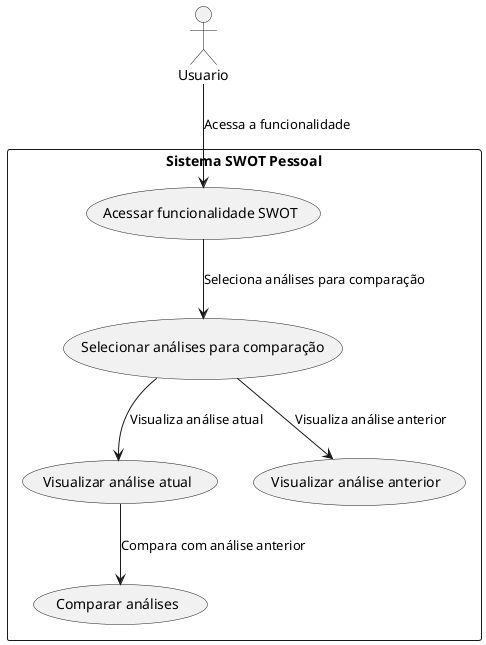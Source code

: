 @startuml
top to bottom direction

actor "Usuario" as User

rectangle "Sistema SWOT Pessoal" {
    usecase "Acessar funcionalidade SWOT" as Acessar
    usecase "Selecionar análises para comparação" as Selecionar
    usecase "Visualizar análise atual" as VisualizarAtual
    usecase "Visualizar análise anterior" as VisualizarAnterior
    usecase "Comparar análises" as Comparar
}

User --> Acessar : Acessa a funcionalidade
Acessar --> Selecionar : Seleciona análises para comparação
Selecionar --> VisualizarAtual : Visualiza análise atual
Selecionar --> VisualizarAnterior : Visualiza análise anterior
VisualizarAtual --> Comparar : Compara com análise anterior

@enduml
